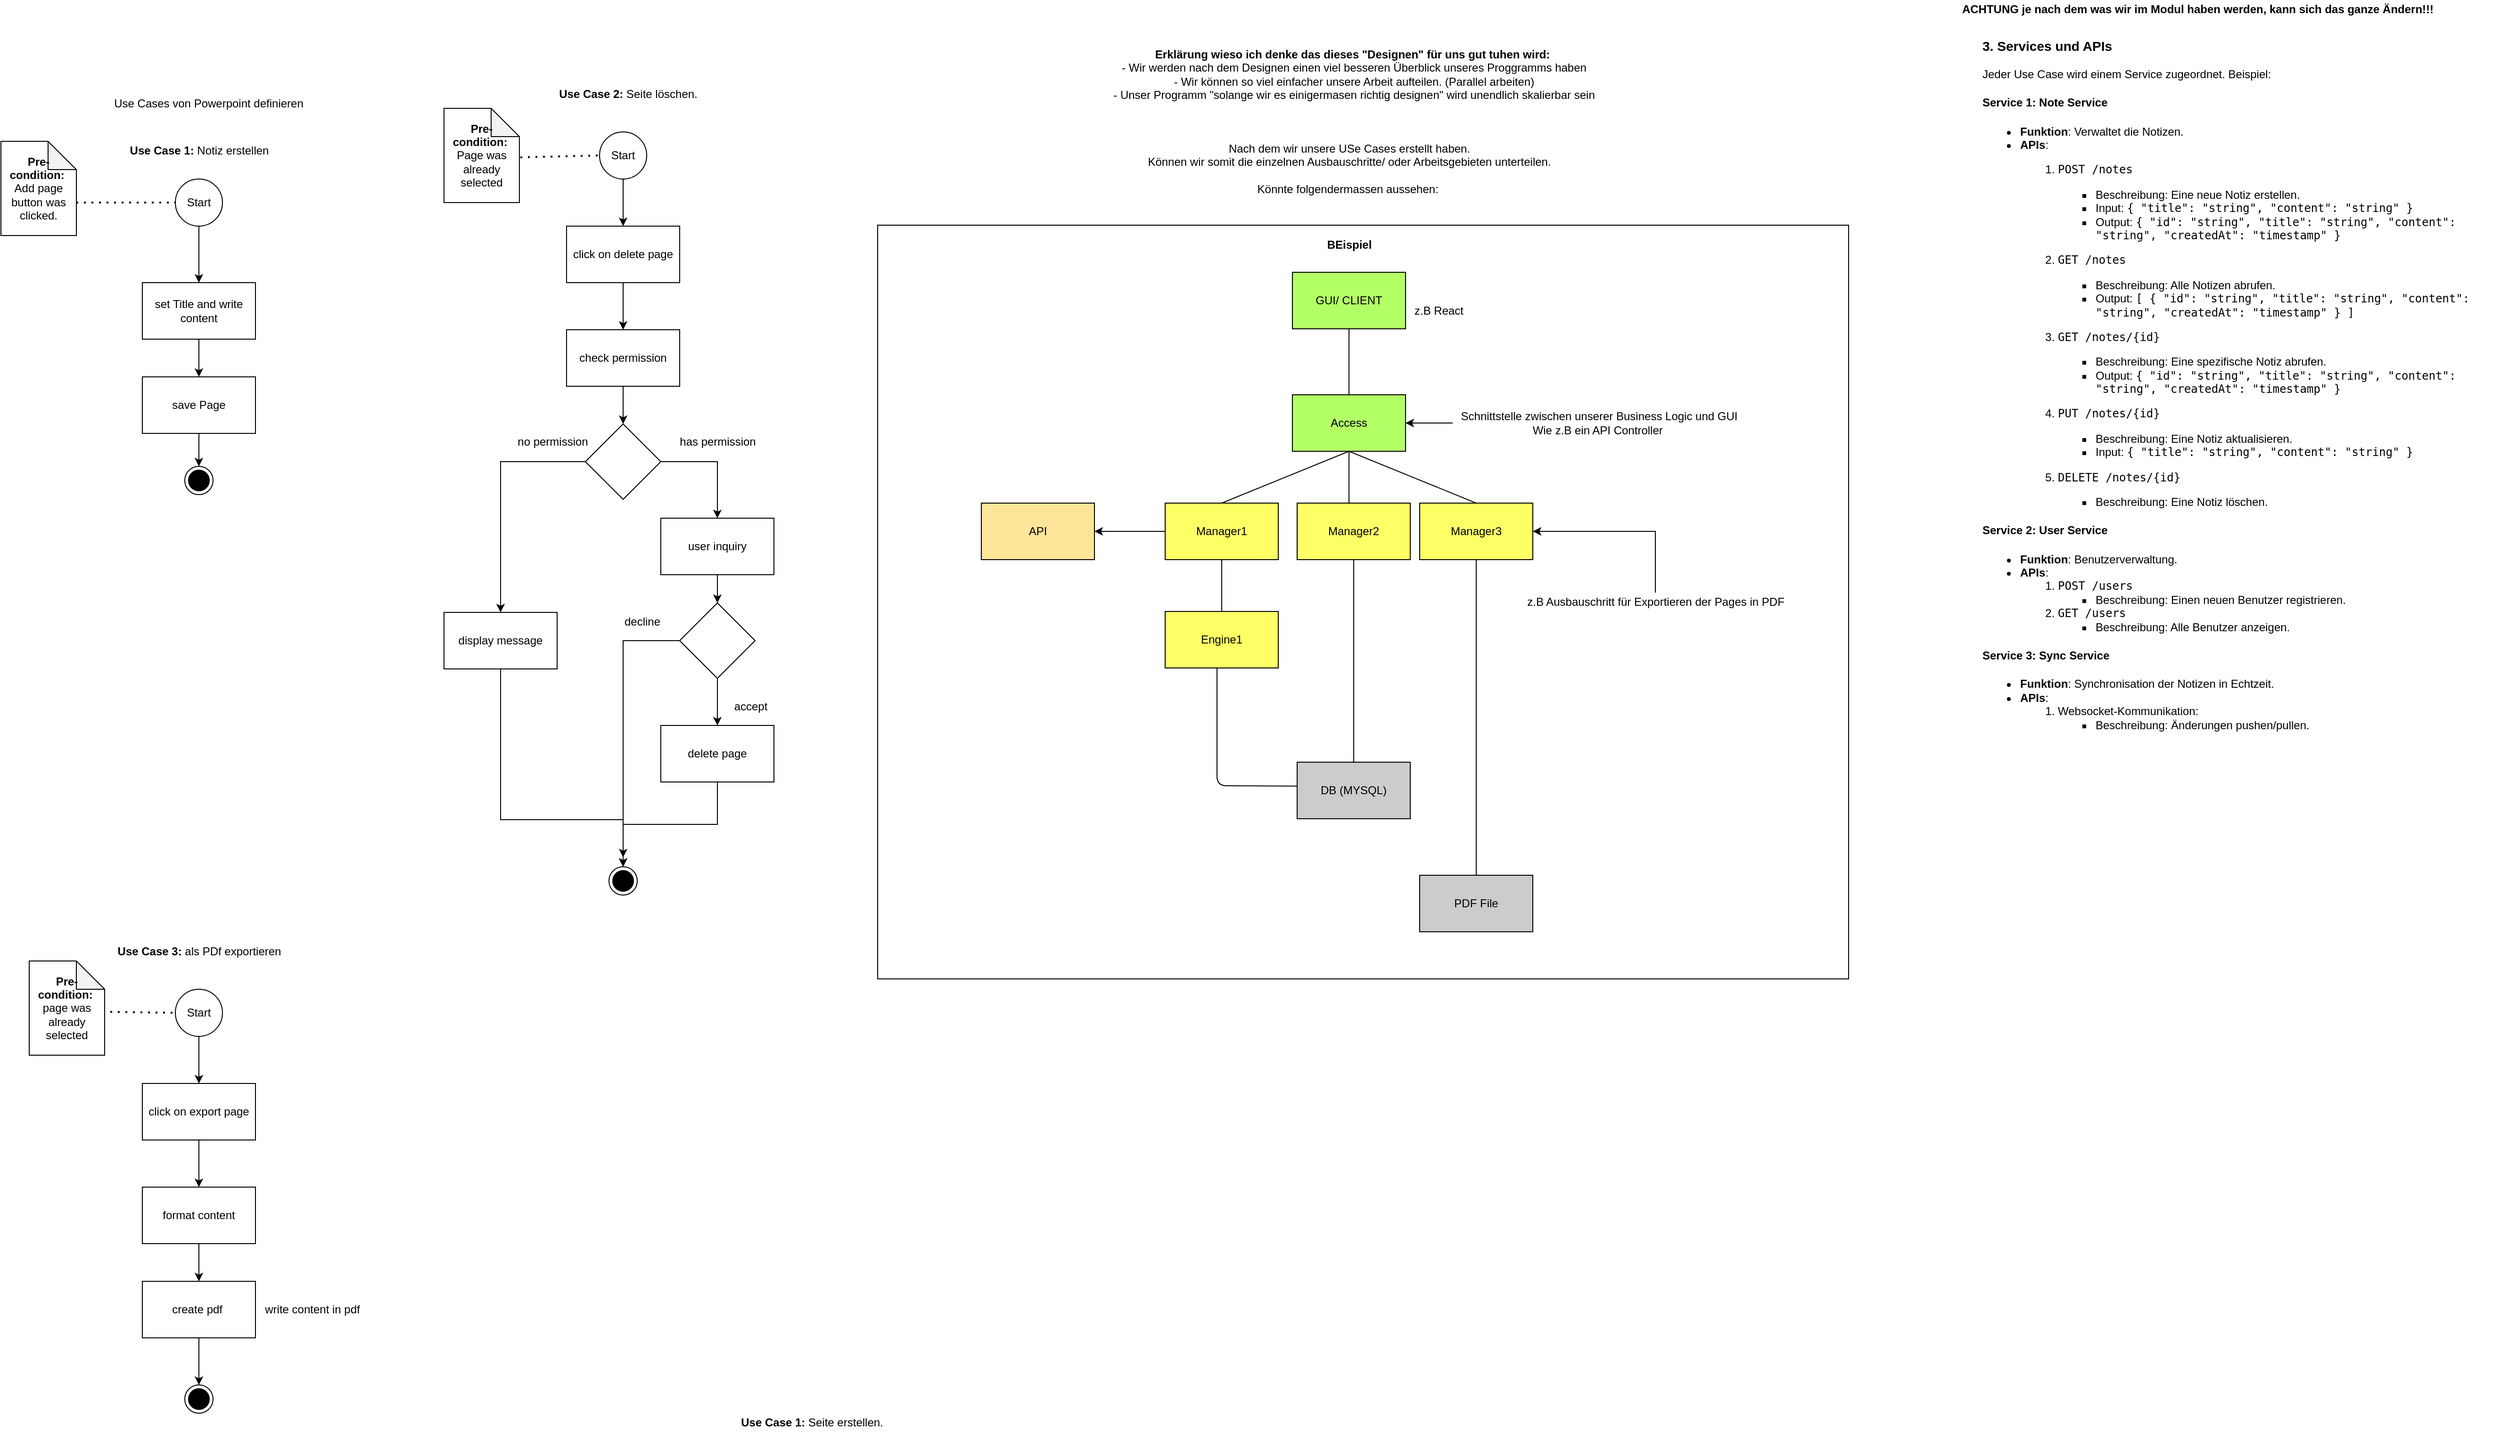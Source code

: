 <mxfile version="14.6.13" type="device"><diagram id="gtpQ9Gdw7qnr_gOu5cHl" name="Page-1"><mxGraphModel dx="3315" dy="2913" grid="1" gridSize="10" guides="1" tooltips="1" connect="1" arrows="1" fold="1" page="1" pageScale="1" pageWidth="827" pageHeight="1169" math="0" shadow="0"><root><mxCell id="0"/><mxCell id="1" parent="0"/><mxCell id="YdPKkKfDmx2xduSpoStD-39" value="" style="rounded=0;whiteSpace=wrap;html=1;fillColor=#FFFFFF;" parent="1" vertex="1"><mxGeometry x="960" y="349" width="1030" height="800" as="geometry"/></mxCell><mxCell id="YdPKkKfDmx2xduSpoStD-1" value="&lt;b&gt;Use Case 1: &lt;/b&gt;Notiz erstellen" style="text;html=1;align=center;verticalAlign=middle;resizable=0;points=[];autosize=1;strokeColor=none;" parent="1" vertex="1"><mxGeometry x="160" y="260" width="160" height="20" as="geometry"/></mxCell><mxCell id="1XHnCRaqeVQxXL0ybK0A-7" value="" style="edgeStyle=orthogonalEdgeStyle;rounded=0;orthogonalLoop=1;jettySize=auto;html=1;" edge="1" parent="1" source="YdPKkKfDmx2xduSpoStD-2" target="YdPKkKfDmx2xduSpoStD-3"><mxGeometry relative="1" as="geometry"/></mxCell><mxCell id="YdPKkKfDmx2xduSpoStD-2" value="Start" style="ellipse;whiteSpace=wrap;html=1;aspect=fixed;" parent="1" vertex="1"><mxGeometry x="215" y="300" width="50" height="50" as="geometry"/></mxCell><mxCell id="1XHnCRaqeVQxXL0ybK0A-9" style="edgeStyle=orthogonalEdgeStyle;rounded=0;orthogonalLoop=1;jettySize=auto;html=1;exitX=0.5;exitY=1;exitDx=0;exitDy=0;entryX=0.5;entryY=0;entryDx=0;entryDy=0;" edge="1" parent="1" source="YdPKkKfDmx2xduSpoStD-3" target="1XHnCRaqeVQxXL0ybK0A-8"><mxGeometry relative="1" as="geometry"/></mxCell><mxCell id="YdPKkKfDmx2xduSpoStD-3" value="set Title and write content" style="rounded=0;whiteSpace=wrap;html=1;" parent="1" vertex="1"><mxGeometry x="180" y="410" width="120" height="60" as="geometry"/></mxCell><mxCell id="YdPKkKfDmx2xduSpoStD-4" value="&lt;b&gt;Erklärung wieso ich denke das dieses &quot;Designen&quot; für uns gut tuhen wird:&amp;nbsp;&lt;/b&gt;&lt;br&gt;- Wir werden nach dem Designen einen viel besseren Überblick unseres Proggramms haben&lt;br&gt;- Wir können so viel einfacher unsere Arbeit aufteilen. (Parallel arbeiten)&lt;br&gt;- Unser Programm &quot;solange wir es einigermasen richtig designen&quot; wird unendlich skalierbar sein" style="text;html=1;align=center;verticalAlign=middle;resizable=0;points=[];autosize=1;strokeColor=none;" parent="1" vertex="1"><mxGeometry x="1200" y="159" width="530" height="60" as="geometry"/></mxCell><mxCell id="YdPKkKfDmx2xduSpoStD-5" value="Nach dem wir unsere USe Cases erstellt haben.&lt;br&gt;Können wir somit die einzelnen Ausbauschritte/ oder Arbeitsgebieten unterteilen.&lt;br&gt;&lt;br&gt;Könnte folgendermassen aussehen:&amp;nbsp;&lt;br&gt;" style="text;html=1;align=center;verticalAlign=middle;resizable=0;points=[];autosize=1;strokeColor=none;" parent="1" vertex="1"><mxGeometry x="1240" y="259" width="440" height="60" as="geometry"/></mxCell><mxCell id="YdPKkKfDmx2xduSpoStD-6" value="GUI/ CLIENT" style="rounded=0;whiteSpace=wrap;html=1;fillColor=#B3FF66;" parent="1" vertex="1"><mxGeometry x="1400" y="399" width="120" height="60" as="geometry"/></mxCell><mxCell id="YdPKkKfDmx2xduSpoStD-7" value="Access" style="rounded=0;whiteSpace=wrap;html=1;fillColor=#B3FF66;" parent="1" vertex="1"><mxGeometry x="1400" y="529" width="120" height="60" as="geometry"/></mxCell><mxCell id="YdPKkKfDmx2xduSpoStD-9" value="" style="edgeStyle=orthogonalEdgeStyle;rounded=0;orthogonalLoop=1;jettySize=auto;html=1;" parent="1" source="YdPKkKfDmx2xduSpoStD-8" target="YdPKkKfDmx2xduSpoStD-7" edge="1"><mxGeometry relative="1" as="geometry"/></mxCell><mxCell id="YdPKkKfDmx2xduSpoStD-8" value="Schnittstelle zwischen unserer Business Logic und GUI&lt;br&gt;Wie z.B ein API Controller&amp;nbsp;" style="text;html=1;align=center;verticalAlign=middle;resizable=0;points=[];autosize=1;strokeColor=none;" parent="1" vertex="1"><mxGeometry x="1570" y="544" width="310" height="30" as="geometry"/></mxCell><mxCell id="1XHnCRaqeVQxXL0ybK0A-40" style="edgeStyle=orthogonalEdgeStyle;rounded=0;orthogonalLoop=1;jettySize=auto;html=1;entryX=1;entryY=0.5;entryDx=0;entryDy=0;" edge="1" parent="1" source="YdPKkKfDmx2xduSpoStD-10" target="1XHnCRaqeVQxXL0ybK0A-39"><mxGeometry relative="1" as="geometry"/></mxCell><mxCell id="YdPKkKfDmx2xduSpoStD-10" value="Manager1" style="rounded=0;whiteSpace=wrap;html=1;fillColor=#FFFF66;" parent="1" vertex="1"><mxGeometry x="1265" y="644" width="120" height="60" as="geometry"/></mxCell><mxCell id="YdPKkKfDmx2xduSpoStD-11" value="Engine1" style="rounded=0;whiteSpace=wrap;html=1;fillColor=#FFFF66;" parent="1" vertex="1"><mxGeometry x="1265" y="759" width="120" height="60" as="geometry"/></mxCell><mxCell id="YdPKkKfDmx2xduSpoStD-14" value="DB (MYSQL)" style="rounded=0;whiteSpace=wrap;html=1;fillColor=#CCCCCC;" parent="1" vertex="1"><mxGeometry x="1405" y="919" width="120" height="60" as="geometry"/></mxCell><mxCell id="YdPKkKfDmx2xduSpoStD-16" value="Manager2" style="rounded=0;whiteSpace=wrap;html=1;fillColor=#FFFF66;" parent="1" vertex="1"><mxGeometry x="1405" y="644" width="120" height="60" as="geometry"/></mxCell><mxCell id="YdPKkKfDmx2xduSpoStD-20" value="Manager3" style="rounded=0;whiteSpace=wrap;html=1;fillColor=#FFFF66;" parent="1" vertex="1"><mxGeometry x="1535" y="644" width="120" height="60" as="geometry"/></mxCell><mxCell id="YdPKkKfDmx2xduSpoStD-22" value="" style="endArrow=none;html=1;entryX=0.5;entryY=1;entryDx=0;entryDy=0;exitX=0.5;exitY=0;exitDx=0;exitDy=0;" parent="1" source="YdPKkKfDmx2xduSpoStD-14" target="YdPKkKfDmx2xduSpoStD-16" edge="1"><mxGeometry width="50" height="50" relative="1" as="geometry"><mxPoint x="1500" y="829" as="sourcePoint"/><mxPoint x="1550" y="779" as="targetPoint"/></mxGeometry></mxCell><mxCell id="YdPKkKfDmx2xduSpoStD-23" value="" style="endArrow=none;html=1;exitX=-0.003;exitY=0.423;exitDx=0;exitDy=0;exitPerimeter=0;" parent="1" source="YdPKkKfDmx2xduSpoStD-14" edge="1"><mxGeometry width="50" height="50" relative="1" as="geometry"><mxPoint x="1475.0" y="929" as="sourcePoint"/><mxPoint x="1320" y="819" as="targetPoint"/><Array as="points"><mxPoint x="1320" y="944"/></Array></mxGeometry></mxCell><mxCell id="YdPKkKfDmx2xduSpoStD-24" value="" style="endArrow=none;html=1;entryX=0.5;entryY=1;entryDx=0;entryDy=0;" parent="1" target="YdPKkKfDmx2xduSpoStD-10" edge="1"><mxGeometry width="50" height="50" relative="1" as="geometry"><mxPoint x="1325" y="759" as="sourcePoint"/><mxPoint x="1330.0" y="829" as="targetPoint"/><Array as="points"/></mxGeometry></mxCell><mxCell id="YdPKkKfDmx2xduSpoStD-25" value="" style="endArrow=none;html=1;entryX=0.5;entryY=1;entryDx=0;entryDy=0;exitX=0.5;exitY=0;exitDx=0;exitDy=0;" parent="1" source="YdPKkKfDmx2xduSpoStD-26" target="YdPKkKfDmx2xduSpoStD-20" edge="1"><mxGeometry width="50" height="50" relative="1" as="geometry"><mxPoint x="1595" y="889" as="sourcePoint"/><mxPoint x="1335.0" y="714" as="targetPoint"/><Array as="points"/></mxGeometry></mxCell><mxCell id="YdPKkKfDmx2xduSpoStD-26" value="PDF File" style="rounded=0;whiteSpace=wrap;html=1;fillColor=#CCCCCC;" parent="1" vertex="1"><mxGeometry x="1535" y="1039" width="120" height="60" as="geometry"/></mxCell><mxCell id="YdPKkKfDmx2xduSpoStD-34" style="edgeStyle=orthogonalEdgeStyle;rounded=0;orthogonalLoop=1;jettySize=auto;html=1;entryX=1;entryY=0.5;entryDx=0;entryDy=0;" parent="1" source="YdPKkKfDmx2xduSpoStD-27" target="YdPKkKfDmx2xduSpoStD-20" edge="1"><mxGeometry relative="1" as="geometry"/></mxCell><mxCell id="YdPKkKfDmx2xduSpoStD-27" value="z.B Ausbauschritt für Exportieren der Pages in PDF" style="text;html=1;align=center;verticalAlign=middle;resizable=0;points=[];autosize=1;strokeColor=none;" parent="1" vertex="1"><mxGeometry x="1640" y="739" width="290" height="20" as="geometry"/></mxCell><mxCell id="YdPKkKfDmx2xduSpoStD-30" value="" style="endArrow=none;html=1;entryX=0.5;entryY=1;entryDx=0;entryDy=0;" parent="1" target="YdPKkKfDmx2xduSpoStD-6" edge="1"><mxGeometry width="50" height="50" relative="1" as="geometry"><mxPoint x="1460" y="529" as="sourcePoint"/><mxPoint x="1475" y="714" as="targetPoint"/></mxGeometry></mxCell><mxCell id="YdPKkKfDmx2xduSpoStD-31" value="" style="endArrow=none;html=1;exitX=0.5;exitY=1;exitDx=0;exitDy=0;" parent="1" source="YdPKkKfDmx2xduSpoStD-7" edge="1"><mxGeometry width="50" height="50" relative="1" as="geometry"><mxPoint x="1470" y="539" as="sourcePoint"/><mxPoint x="1460" y="644" as="targetPoint"/></mxGeometry></mxCell><mxCell id="YdPKkKfDmx2xduSpoStD-32" value="" style="endArrow=none;html=1;exitX=0.5;exitY=1;exitDx=0;exitDy=0;entryX=0.5;entryY=0;entryDx=0;entryDy=0;" parent="1" source="YdPKkKfDmx2xduSpoStD-7" target="YdPKkKfDmx2xduSpoStD-20" edge="1"><mxGeometry width="50" height="50" relative="1" as="geometry"><mxPoint x="1470" y="599" as="sourcePoint"/><mxPoint x="1470" y="654" as="targetPoint"/></mxGeometry></mxCell><mxCell id="YdPKkKfDmx2xduSpoStD-33" value="" style="endArrow=none;html=1;exitX=0.5;exitY=1;exitDx=0;exitDy=0;entryX=0.5;entryY=0;entryDx=0;entryDy=0;" parent="1" source="YdPKkKfDmx2xduSpoStD-7" target="YdPKkKfDmx2xduSpoStD-10" edge="1"><mxGeometry width="50" height="50" relative="1" as="geometry"><mxPoint x="1470" y="599" as="sourcePoint"/><mxPoint x="1605" y="654" as="targetPoint"/></mxGeometry></mxCell><mxCell id="YdPKkKfDmx2xduSpoStD-35" value="&lt;b&gt;Use Case 2: &lt;/b&gt;Seite löschen." style="text;html=1;align=center;verticalAlign=middle;resizable=0;points=[];autosize=1;strokeColor=none;" parent="1" vertex="1"><mxGeometry x="615" y="200" width="160" height="20" as="geometry"/></mxCell><mxCell id="YdPKkKfDmx2xduSpoStD-36" value="&lt;b&gt;Use Case 3: &lt;/b&gt;als PDf exportieren" style="text;html=1;align=center;verticalAlign=middle;resizable=0;points=[];autosize=1;strokeColor=none;" parent="1" vertex="1"><mxGeometry x="145" y="1110" width="190" height="20" as="geometry"/></mxCell><mxCell id="YdPKkKfDmx2xduSpoStD-37" value="&lt;b&gt;Use Case 1: &lt;/b&gt;Seite erstellen." style="text;html=1;align=center;verticalAlign=middle;resizable=0;points=[];autosize=1;strokeColor=none;" parent="1" vertex="1"><mxGeometry x="805" y="1610" width="170" height="20" as="geometry"/></mxCell><mxCell id="YdPKkKfDmx2xduSpoStD-38" value="Use Cases von Powerpoint definieren" style="text;html=1;align=center;verticalAlign=middle;resizable=0;points=[];autosize=1;strokeColor=none;" parent="1" vertex="1"><mxGeometry x="140" y="210" width="220" height="20" as="geometry"/></mxCell><mxCell id="YdPKkKfDmx2xduSpoStD-40" value="&lt;b&gt;BEispiel&lt;/b&gt;" style="text;html=1;align=center;verticalAlign=middle;resizable=0;points=[];autosize=1;strokeColor=none;" parent="1" vertex="1"><mxGeometry x="1430" y="360" width="60" height="20" as="geometry"/></mxCell><mxCell id="1XHnCRaqeVQxXL0ybK0A-3" value="&lt;b&gt;Pre- condition:&amp;nbsp;&lt;/b&gt;&lt;br&gt;Add page button was clicked." style="shape=note;whiteSpace=wrap;html=1;backgroundOutline=1;darkOpacity=0.05;" vertex="1" parent="1"><mxGeometry x="30" y="260" width="80" height="100" as="geometry"/></mxCell><mxCell id="1XHnCRaqeVQxXL0ybK0A-4" value="" style="endArrow=none;dashed=1;html=1;dashPattern=1 3;strokeWidth=2;entryX=0;entryY=0.5;entryDx=0;entryDy=0;exitX=0;exitY=0;exitDx=80;exitDy=65;exitPerimeter=0;" edge="1" parent="1" source="1XHnCRaqeVQxXL0ybK0A-3" target="YdPKkKfDmx2xduSpoStD-2"><mxGeometry width="50" height="50" relative="1" as="geometry"><mxPoint x="80" y="430" as="sourcePoint"/><mxPoint x="130" y="380" as="targetPoint"/></mxGeometry></mxCell><mxCell id="1XHnCRaqeVQxXL0ybK0A-11" style="edgeStyle=orthogonalEdgeStyle;rounded=0;orthogonalLoop=1;jettySize=auto;html=1;entryX=0.5;entryY=0;entryDx=0;entryDy=0;" edge="1" parent="1" source="1XHnCRaqeVQxXL0ybK0A-8" target="1XHnCRaqeVQxXL0ybK0A-10"><mxGeometry relative="1" as="geometry"/></mxCell><mxCell id="1XHnCRaqeVQxXL0ybK0A-8" value="save Page" style="rounded=0;whiteSpace=wrap;html=1;" vertex="1" parent="1"><mxGeometry x="180" y="510" width="120" height="60" as="geometry"/></mxCell><mxCell id="1XHnCRaqeVQxXL0ybK0A-10" value="" style="ellipse;html=1;shape=endState;fillColor=#000000;strokeColor=#000000;" vertex="1" parent="1"><mxGeometry x="225" y="605" width="30" height="30" as="geometry"/></mxCell><mxCell id="1XHnCRaqeVQxXL0ybK0A-16" value="" style="edgeStyle=orthogonalEdgeStyle;rounded=0;orthogonalLoop=1;jettySize=auto;html=1;" edge="1" parent="1" source="1XHnCRaqeVQxXL0ybK0A-12" target="1XHnCRaqeVQxXL0ybK0A-13"><mxGeometry relative="1" as="geometry"/></mxCell><mxCell id="1XHnCRaqeVQxXL0ybK0A-12" value="Start" style="ellipse;whiteSpace=wrap;html=1;aspect=fixed;" vertex="1" parent="1"><mxGeometry x="665" y="250" width="50" height="50" as="geometry"/></mxCell><mxCell id="1XHnCRaqeVQxXL0ybK0A-18" value="" style="edgeStyle=orthogonalEdgeStyle;rounded=0;orthogonalLoop=1;jettySize=auto;html=1;" edge="1" parent="1" source="1XHnCRaqeVQxXL0ybK0A-13" target="1XHnCRaqeVQxXL0ybK0A-17"><mxGeometry relative="1" as="geometry"/></mxCell><mxCell id="1XHnCRaqeVQxXL0ybK0A-13" value="click on delete page" style="rounded=0;whiteSpace=wrap;html=1;" vertex="1" parent="1"><mxGeometry x="630" y="350" width="120" height="60" as="geometry"/></mxCell><mxCell id="1XHnCRaqeVQxXL0ybK0A-14" value="&lt;b&gt;Pre- condition:&amp;nbsp;&lt;/b&gt;&lt;br&gt;Page was already selected" style="shape=note;whiteSpace=wrap;html=1;backgroundOutline=1;darkOpacity=0.05;" vertex="1" parent="1"><mxGeometry x="500" y="225" width="80" height="100" as="geometry"/></mxCell><mxCell id="1XHnCRaqeVQxXL0ybK0A-15" value="" style="endArrow=none;dashed=1;html=1;dashPattern=1 3;strokeWidth=2;entryX=0;entryY=0.5;entryDx=0;entryDy=0;exitX=1.013;exitY=0.52;exitDx=0;exitDy=0;exitPerimeter=0;" edge="1" parent="1" source="1XHnCRaqeVQxXL0ybK0A-14" target="1XHnCRaqeVQxXL0ybK0A-12"><mxGeometry width="50" height="50" relative="1" as="geometry"><mxPoint x="550" y="350" as="sourcePoint"/><mxPoint x="655" y="350" as="targetPoint"/></mxGeometry></mxCell><mxCell id="1XHnCRaqeVQxXL0ybK0A-20" style="edgeStyle=orthogonalEdgeStyle;rounded=0;orthogonalLoop=1;jettySize=auto;html=1;entryX=0.5;entryY=0;entryDx=0;entryDy=0;" edge="1" parent="1" source="1XHnCRaqeVQxXL0ybK0A-17" target="1XHnCRaqeVQxXL0ybK0A-19"><mxGeometry relative="1" as="geometry"/></mxCell><mxCell id="1XHnCRaqeVQxXL0ybK0A-17" value="check permission" style="rounded=0;whiteSpace=wrap;html=1;" vertex="1" parent="1"><mxGeometry x="630" y="460" width="120" height="60" as="geometry"/></mxCell><mxCell id="1XHnCRaqeVQxXL0ybK0A-22" style="edgeStyle=orthogonalEdgeStyle;rounded=0;orthogonalLoop=1;jettySize=auto;html=1;" edge="1" parent="1" source="1XHnCRaqeVQxXL0ybK0A-19" target="1XHnCRaqeVQxXL0ybK0A-21"><mxGeometry relative="1" as="geometry"/></mxCell><mxCell id="1XHnCRaqeVQxXL0ybK0A-24" style="edgeStyle=orthogonalEdgeStyle;rounded=0;orthogonalLoop=1;jettySize=auto;html=1;" edge="1" parent="1" source="1XHnCRaqeVQxXL0ybK0A-19" target="1XHnCRaqeVQxXL0ybK0A-23"><mxGeometry relative="1" as="geometry"><Array as="points"><mxPoint x="790" y="600"/></Array></mxGeometry></mxCell><mxCell id="1XHnCRaqeVQxXL0ybK0A-19" value="" style="rhombus;whiteSpace=wrap;html=1;" vertex="1" parent="1"><mxGeometry x="650" y="560" width="80" height="80" as="geometry"/></mxCell><mxCell id="1XHnCRaqeVQxXL0ybK0A-35" style="edgeStyle=orthogonalEdgeStyle;rounded=0;orthogonalLoop=1;jettySize=auto;html=1;" edge="1" parent="1" source="1XHnCRaqeVQxXL0ybK0A-21"><mxGeometry relative="1" as="geometry"><mxPoint x="690" y="1020" as="targetPoint"/><Array as="points"><mxPoint x="560" y="980"/><mxPoint x="690" y="980"/></Array></mxGeometry></mxCell><mxCell id="1XHnCRaqeVQxXL0ybK0A-21" value="display message" style="rounded=0;whiteSpace=wrap;html=1;" vertex="1" parent="1"><mxGeometry x="500" y="760" width="120" height="60" as="geometry"/></mxCell><mxCell id="1XHnCRaqeVQxXL0ybK0A-26" value="" style="edgeStyle=orthogonalEdgeStyle;rounded=0;orthogonalLoop=1;jettySize=auto;html=1;" edge="1" parent="1" source="1XHnCRaqeVQxXL0ybK0A-23" target="1XHnCRaqeVQxXL0ybK0A-25"><mxGeometry relative="1" as="geometry"/></mxCell><mxCell id="1XHnCRaqeVQxXL0ybK0A-23" value="user inquiry" style="rounded=0;whiteSpace=wrap;html=1;" vertex="1" parent="1"><mxGeometry x="730" y="660" width="120" height="60" as="geometry"/></mxCell><mxCell id="1XHnCRaqeVQxXL0ybK0A-29" value="" style="edgeStyle=orthogonalEdgeStyle;rounded=0;orthogonalLoop=1;jettySize=auto;html=1;" edge="1" parent="1" source="1XHnCRaqeVQxXL0ybK0A-25" target="1XHnCRaqeVQxXL0ybK0A-28"><mxGeometry relative="1" as="geometry"/></mxCell><mxCell id="1XHnCRaqeVQxXL0ybK0A-31" style="edgeStyle=orthogonalEdgeStyle;rounded=0;orthogonalLoop=1;jettySize=auto;html=1;entryX=0.5;entryY=0;entryDx=0;entryDy=0;" edge="1" parent="1" source="1XHnCRaqeVQxXL0ybK0A-25" target="1XHnCRaqeVQxXL0ybK0A-30"><mxGeometry relative="1" as="geometry"/></mxCell><mxCell id="1XHnCRaqeVQxXL0ybK0A-25" value="" style="rhombus;whiteSpace=wrap;html=1;" vertex="1" parent="1"><mxGeometry x="750" y="750" width="80" height="80" as="geometry"/></mxCell><mxCell id="1XHnCRaqeVQxXL0ybK0A-34" style="edgeStyle=orthogonalEdgeStyle;rounded=0;orthogonalLoop=1;jettySize=auto;html=1;exitX=0.5;exitY=1;exitDx=0;exitDy=0;" edge="1" parent="1" source="1XHnCRaqeVQxXL0ybK0A-28" target="1XHnCRaqeVQxXL0ybK0A-30"><mxGeometry relative="1" as="geometry"/></mxCell><mxCell id="1XHnCRaqeVQxXL0ybK0A-28" value="delete page" style="rounded=0;whiteSpace=wrap;html=1;" vertex="1" parent="1"><mxGeometry x="730" y="880" width="120" height="60" as="geometry"/></mxCell><mxCell id="1XHnCRaqeVQxXL0ybK0A-30" value="" style="ellipse;html=1;shape=endState;fillColor=#000000;strokeColor=#000000;" vertex="1" parent="1"><mxGeometry x="675" y="1030" width="30" height="30" as="geometry"/></mxCell><mxCell id="1XHnCRaqeVQxXL0ybK0A-32" value="decline" style="text;html=1;align=center;verticalAlign=middle;resizable=0;points=[];autosize=1;strokeColor=none;" vertex="1" parent="1"><mxGeometry x="685" y="760" width="50" height="20" as="geometry"/></mxCell><mxCell id="1XHnCRaqeVQxXL0ybK0A-33" value="accept" style="text;html=1;align=center;verticalAlign=middle;resizable=0;points=[];autosize=1;strokeColor=none;" vertex="1" parent="1"><mxGeometry x="800" y="850" width="50" height="20" as="geometry"/></mxCell><mxCell id="1XHnCRaqeVQxXL0ybK0A-36" value="no permission" style="text;html=1;align=center;verticalAlign=middle;resizable=0;points=[];autosize=1;strokeColor=none;" vertex="1" parent="1"><mxGeometry x="570" y="569" width="90" height="20" as="geometry"/></mxCell><mxCell id="1XHnCRaqeVQxXL0ybK0A-37" value="has permission" style="text;html=1;align=center;verticalAlign=middle;resizable=0;points=[];autosize=1;strokeColor=none;" vertex="1" parent="1"><mxGeometry x="740" y="569" width="100" height="20" as="geometry"/></mxCell><mxCell id="1XHnCRaqeVQxXL0ybK0A-38" value="&lt;h3&gt;3. &lt;strong&gt;Services und APIs&lt;/strong&gt;&lt;/h3&gt;&lt;p&gt;Jeder Use Case wird einem Service zugeordnet. Beispiel:&lt;/p&gt;&lt;h4&gt;Service 1: &lt;strong&gt;Note Service&lt;/strong&gt;&lt;/h4&gt;&lt;ul&gt;&lt;li&gt;&lt;strong&gt;Funktion&lt;/strong&gt;: Verwaltet die Notizen.&lt;/li&gt;&lt;li&gt;&lt;strong&gt;APIs&lt;/strong&gt;:&lt;ol&gt;&lt;li&gt;&lt;p&gt;&lt;code&gt;POST /notes&lt;/code&gt;&lt;/p&gt;&lt;ul&gt;&lt;li&gt;Beschreibung: Eine neue Notiz erstellen.&lt;/li&gt;&lt;li&gt;Input: &lt;code&gt;{ &quot;title&quot;: &quot;string&quot;, &quot;content&quot;: &quot;string&quot; }&lt;/code&gt;&lt;/li&gt;&lt;li&gt;Output: &lt;code&gt;{ &quot;id&quot;: &quot;string&quot;, &quot;title&quot;: &quot;string&quot;, &quot;content&quot;: &quot;string&quot;, &quot;createdAt&quot;: &quot;timestamp&quot; }&lt;/code&gt;&lt;/li&gt;&lt;/ul&gt;&lt;/li&gt;&lt;li&gt;&lt;p&gt;&lt;code&gt;GET /notes&lt;/code&gt;&lt;/p&gt;&lt;ul&gt;&lt;li&gt;Beschreibung: Alle Notizen abrufen.&lt;/li&gt;&lt;li&gt;Output: &lt;code&gt;[ { &quot;id&quot;: &quot;string&quot;, &quot;title&quot;: &quot;string&quot;, &quot;content&quot;: &quot;string&quot;, &quot;createdAt&quot;: &quot;timestamp&quot; } ]&lt;/code&gt;&lt;/li&gt;&lt;/ul&gt;&lt;/li&gt;&lt;li&gt;&lt;p&gt;&lt;code&gt;GET /notes/{id}&lt;/code&gt;&lt;/p&gt;&lt;ul&gt;&lt;li&gt;Beschreibung: Eine spezifische Notiz abrufen.&lt;/li&gt;&lt;li&gt;Output: &lt;code&gt;{ &quot;id&quot;: &quot;string&quot;, &quot;title&quot;: &quot;string&quot;, &quot;content&quot;: &quot;string&quot;, &quot;createdAt&quot;: &quot;timestamp&quot; }&lt;/code&gt;&lt;/li&gt;&lt;/ul&gt;&lt;/li&gt;&lt;li&gt;&lt;p&gt;&lt;code&gt;PUT /notes/{id}&lt;/code&gt;&lt;/p&gt;&lt;ul&gt;&lt;li&gt;Beschreibung: Eine Notiz aktualisieren.&lt;/li&gt;&lt;li&gt;Input: &lt;code&gt;{ &quot;title&quot;: &quot;string&quot;, &quot;content&quot;: &quot;string&quot; }&lt;/code&gt;&lt;/li&gt;&lt;/ul&gt;&lt;/li&gt;&lt;li&gt;&lt;p&gt;&lt;code&gt;DELETE /notes/{id}&lt;/code&gt;&lt;/p&gt;&lt;ul&gt;&lt;li&gt;Beschreibung: Eine Notiz löschen.&lt;/li&gt;&lt;/ul&gt;&lt;/li&gt;&lt;/ol&gt;&lt;/li&gt;&lt;/ul&gt;&lt;h4&gt;Service 2: &lt;strong&gt;User Service&lt;/strong&gt;&lt;/h4&gt;&lt;ul&gt;&lt;li&gt;&lt;strong&gt;Funktion&lt;/strong&gt;: Benutzerverwaltung.&lt;/li&gt;&lt;li&gt;&lt;strong&gt;APIs&lt;/strong&gt;:&lt;ol&gt;&lt;li&gt;&lt;code&gt;POST /users&lt;/code&gt;&lt;ul&gt;&lt;li&gt;Beschreibung: Einen neuen Benutzer registrieren.&lt;/li&gt;&lt;/ul&gt;&lt;/li&gt;&lt;li&gt;&lt;code&gt;GET /users&lt;/code&gt;&lt;ul&gt;&lt;li&gt;Beschreibung: Alle Benutzer anzeigen.&lt;/li&gt;&lt;/ul&gt;&lt;/li&gt;&lt;/ol&gt;&lt;/li&gt;&lt;/ul&gt;&lt;h4&gt;Service 3: &lt;strong&gt;Sync Service&lt;/strong&gt;&lt;/h4&gt;&lt;ul&gt;&lt;li&gt;&lt;strong&gt;Funktion&lt;/strong&gt;: Synchronisation der Notizen in Echtzeit.&lt;/li&gt;&lt;li&gt;&lt;strong&gt;APIs&lt;/strong&gt;:&lt;ol&gt;&lt;li&gt;Websocket-Kommunikation:&lt;ul&gt;&lt;li&gt;Beschreibung: Änderungen pushen/pullen.&lt;/li&gt;&lt;/ul&gt;&lt;/li&gt;&lt;/ol&gt;&lt;/li&gt;&lt;/ul&gt;" style="text;whiteSpace=wrap;html=1;" vertex="1" parent="1"><mxGeometry x="2130" y="130" width="550" height="780" as="geometry"/></mxCell><mxCell id="1XHnCRaqeVQxXL0ybK0A-39" value="API" style="rounded=0;whiteSpace=wrap;html=1;fillColor=#FFE599;" vertex="1" parent="1"><mxGeometry x="1070" y="644" width="120" height="60" as="geometry"/></mxCell><mxCell id="1XHnCRaqeVQxXL0ybK0A-41" value="z.B React" style="text;html=1;align=center;verticalAlign=middle;resizable=0;points=[];autosize=1;strokeColor=none;" vertex="1" parent="1"><mxGeometry x="1520" y="430" width="70" height="20" as="geometry"/></mxCell><mxCell id="1XHnCRaqeVQxXL0ybK0A-47" value="" style="edgeStyle=orthogonalEdgeStyle;rounded=0;orthogonalLoop=1;jettySize=auto;html=1;" edge="1" parent="1" source="1XHnCRaqeVQxXL0ybK0A-42" target="1XHnCRaqeVQxXL0ybK0A-43"><mxGeometry relative="1" as="geometry"/></mxCell><mxCell id="1XHnCRaqeVQxXL0ybK0A-42" value="Start" style="ellipse;whiteSpace=wrap;html=1;aspect=fixed;" vertex="1" parent="1"><mxGeometry x="215" y="1160" width="50" height="50" as="geometry"/></mxCell><mxCell id="1XHnCRaqeVQxXL0ybK0A-51" value="" style="edgeStyle=orthogonalEdgeStyle;rounded=0;orthogonalLoop=1;jettySize=auto;html=1;" edge="1" parent="1" source="1XHnCRaqeVQxXL0ybK0A-43" target="1XHnCRaqeVQxXL0ybK0A-48"><mxGeometry relative="1" as="geometry"/></mxCell><mxCell id="1XHnCRaqeVQxXL0ybK0A-43" value="click on export page" style="rounded=0;whiteSpace=wrap;html=1;" vertex="1" parent="1"><mxGeometry x="180" y="1260" width="120" height="60" as="geometry"/></mxCell><mxCell id="1XHnCRaqeVQxXL0ybK0A-44" value="&lt;b&gt;Pre- condition:&amp;nbsp;&lt;/b&gt;&lt;br&gt;page was already selected" style="shape=note;whiteSpace=wrap;html=1;backgroundOutline=1;darkOpacity=0.05;" vertex="1" parent="1"><mxGeometry x="60" y="1130" width="80" height="100" as="geometry"/></mxCell><mxCell id="1XHnCRaqeVQxXL0ybK0A-46" value="" style="endArrow=none;dashed=1;html=1;dashPattern=1 3;strokeWidth=2;entryX=0;entryY=0.5;entryDx=0;entryDy=0;exitX=1.075;exitY=0.54;exitDx=0;exitDy=0;exitPerimeter=0;" edge="1" parent="1" source="1XHnCRaqeVQxXL0ybK0A-44" target="1XHnCRaqeVQxXL0ybK0A-42"><mxGeometry width="50" height="50" relative="1" as="geometry"><mxPoint x="120" y="1290" as="sourcePoint"/><mxPoint x="170" y="1240" as="targetPoint"/></mxGeometry></mxCell><mxCell id="1XHnCRaqeVQxXL0ybK0A-52" value="" style="edgeStyle=orthogonalEdgeStyle;rounded=0;orthogonalLoop=1;jettySize=auto;html=1;" edge="1" parent="1" source="1XHnCRaqeVQxXL0ybK0A-48" target="1XHnCRaqeVQxXL0ybK0A-49"><mxGeometry relative="1" as="geometry"/></mxCell><mxCell id="1XHnCRaqeVQxXL0ybK0A-48" value="format content" style="rounded=0;whiteSpace=wrap;html=1;" vertex="1" parent="1"><mxGeometry x="180" y="1370" width="120" height="60" as="geometry"/></mxCell><mxCell id="1XHnCRaqeVQxXL0ybK0A-53" value="" style="edgeStyle=orthogonalEdgeStyle;rounded=0;orthogonalLoop=1;jettySize=auto;html=1;entryX=0;entryY=0.5;entryDx=0;entryDy=0;" edge="1" parent="1" source="1XHnCRaqeVQxXL0ybK0A-49" target="1XHnCRaqeVQxXL0ybK0A-54"><mxGeometry relative="1" as="geometry"><mxPoint x="240" y="1560" as="targetPoint"/><Array as="points"><mxPoint x="240" y="1580"/><mxPoint x="240" y="1580"/></Array></mxGeometry></mxCell><mxCell id="1XHnCRaqeVQxXL0ybK0A-49" value="create pdf&amp;nbsp;" style="rounded=0;whiteSpace=wrap;html=1;" vertex="1" parent="1"><mxGeometry x="180" y="1470" width="120" height="60" as="geometry"/></mxCell><mxCell id="1XHnCRaqeVQxXL0ybK0A-54" value="" style="ellipse;html=1;shape=endState;fillColor=#000000;strokeColor=#000000;direction=south;" vertex="1" parent="1"><mxGeometry x="225" y="1580" width="30" height="30" as="geometry"/></mxCell><mxCell id="1XHnCRaqeVQxXL0ybK0A-56" value="write content in pdf" style="text;html=1;align=center;verticalAlign=middle;resizable=0;points=[];autosize=1;strokeColor=none;" vertex="1" parent="1"><mxGeometry x="300" y="1490" width="120" height="20" as="geometry"/></mxCell><mxCell id="1XHnCRaqeVQxXL0ybK0A-57" value="&lt;b&gt;ACHTUNG je nach dem was wir im Modul haben werden, kann sich das ganze Ändern!!!&lt;/b&gt;" style="text;html=1;align=center;verticalAlign=middle;resizable=0;points=[];autosize=1;strokeColor=none;" vertex="1" parent="1"><mxGeometry x="2100" y="110" width="520" height="20" as="geometry"/></mxCell></root></mxGraphModel></diagram></mxfile>